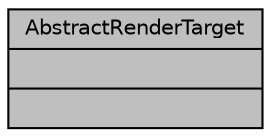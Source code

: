 digraph "AbstractRenderTarget"
{
  edge [fontname="Helvetica",fontsize="10",labelfontname="Helvetica",labelfontsize="10"];
  node [fontname="Helvetica",fontsize="10",shape=record];
  Node1 [label="{AbstractRenderTarget\n||}",height=0.2,width=0.4,color="black", fillcolor="grey75", style="filled" fontcolor="black"];
}
